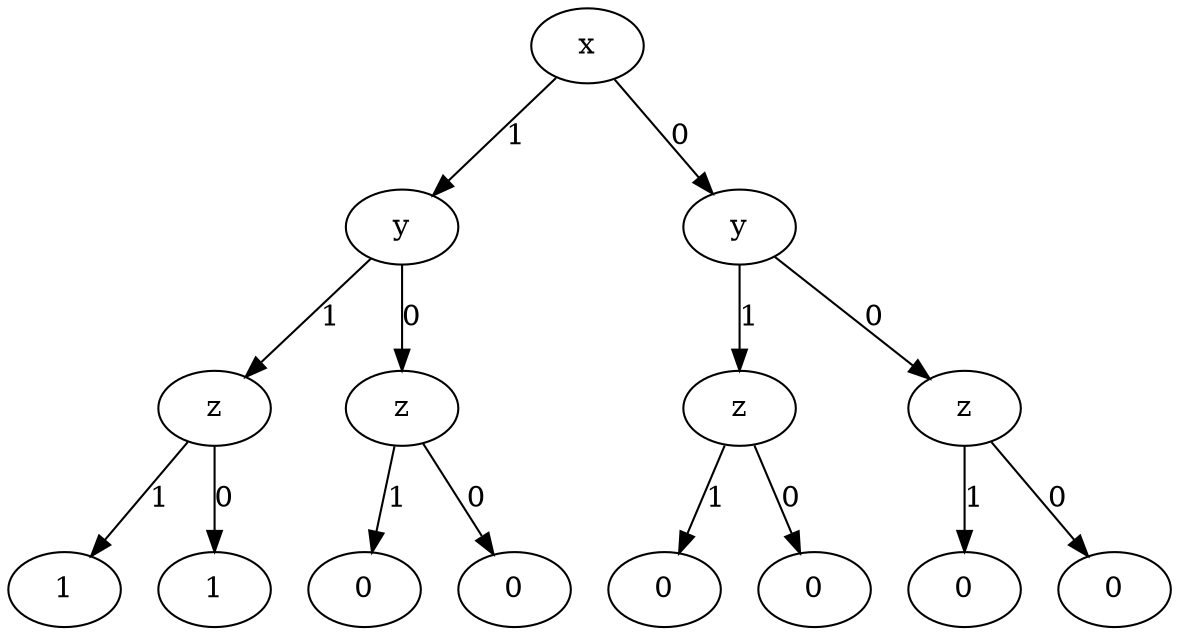 digraph {
  1 [label="x"]
  2 [label="y"]
  3 [label="y"]
  4 [label="z"]
  5 [label="z"]
  6 [label="z"]
  7 [label="z"]
  8 [label="1"]
  9 [label="1"]
  10 [label="0"]
  11 [label="0"]
  12 [label="0"]
  13 [label="0"]
  14 [label="0"]
  15 [label="0"]

  1 -> 2 [label="1"]
  1 -> 3 [label="0"]
  2 -> 4 [label="1"]
  2 -> 5 [label="0"]
  3 -> 6 [label="1"]
  3 -> 7 [label="0"]
  4 -> 8 [label="1"]
  4 -> 9 [label="0"]
  5 -> 10 [label="1"]
  5 -> 11 [label="0"]
  6 -> 12 [label="1"]
  6 -> 13 [label="0"]
  7 -> 14 [label="1"]
  7 -> 15 [label="0"]

}
